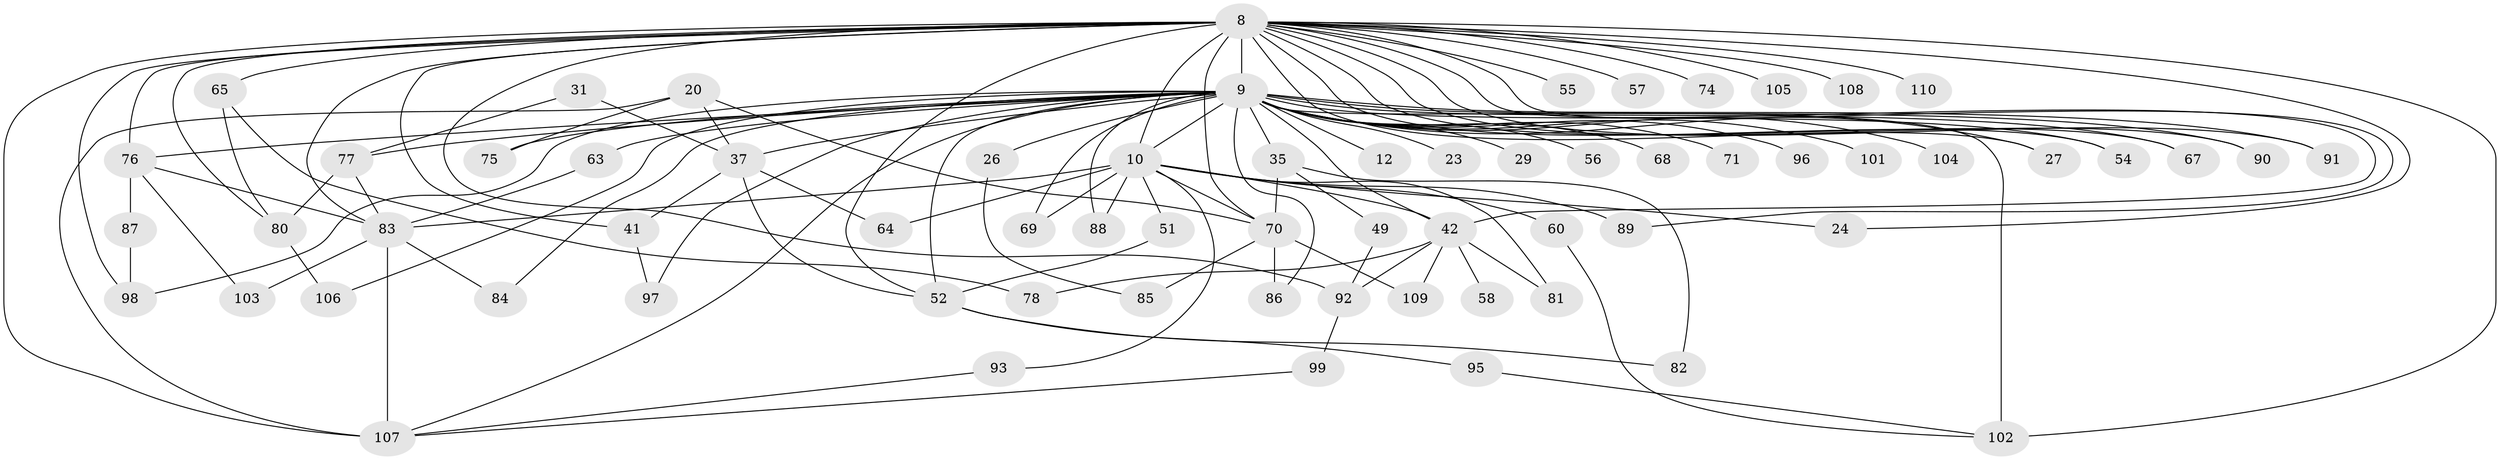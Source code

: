// original degree distribution, {24: 0.045454545454545456, 18: 0.01818181818181818, 17: 0.00909090909090909, 26: 0.00909090909090909, 13: 0.00909090909090909, 5: 0.05454545454545454, 2: 0.5818181818181818, 8: 0.01818181818181818, 9: 0.00909090909090909, 6: 0.02727272727272727, 3: 0.17272727272727273, 4: 0.045454545454545456}
// Generated by graph-tools (version 1.1) at 2025/48/03/04/25 21:48:35]
// undirected, 66 vertices, 116 edges
graph export_dot {
graph [start="1"]
  node [color=gray90,style=filled];
  8 [super="+7+2"];
  9 [super="+5+4"];
  10 [super="+3"];
  12;
  20;
  23;
  24;
  26;
  27;
  29;
  31;
  35;
  37 [super="+32"];
  41 [super="+39"];
  42 [super="+6"];
  49;
  51;
  52 [super="+50"];
  54;
  55;
  56;
  57;
  58 [super="+18"];
  60;
  63;
  64 [super="+47"];
  65 [super="+61"];
  67;
  68;
  69;
  70 [super="+17+48"];
  71;
  74;
  75 [super="+53"];
  76 [super="+73+43"];
  77 [super="+16"];
  78;
  80 [super="+38"];
  81;
  82 [super="+59"];
  83 [super="+66+15"];
  84;
  85;
  86 [super="+40"];
  87;
  88;
  89 [super="+45"];
  90;
  91;
  92 [super="+46"];
  93;
  95;
  96;
  97;
  98 [super="+28"];
  99;
  101 [super="+36"];
  102 [super="+72+94"];
  103;
  104;
  105;
  106;
  107 [super="+33+79"];
  108;
  109;
  110 [super="+100"];
  8 -- 9 [weight=12];
  8 -- 10 [weight=6];
  8 -- 57 [weight=2];
  8 -- 67;
  8 -- 70 [weight=3];
  8 -- 74 [weight=2];
  8 -- 90;
  8 -- 91;
  8 -- 108 [weight=2];
  8 -- 65 [weight=3];
  8 -- 27;
  8 -- 92 [weight=2];
  8 -- 105 [weight=2];
  8 -- 54;
  8 -- 55 [weight=2];
  8 -- 110 [weight=3];
  8 -- 76 [weight=3];
  8 -- 83 [weight=3];
  8 -- 24;
  8 -- 98 [weight=2];
  8 -- 42 [weight=3];
  8 -- 52 [weight=2];
  8 -- 102;
  8 -- 107 [weight=3];
  8 -- 80;
  8 -- 41 [weight=3];
  8 -- 89;
  9 -- 10 [weight=8];
  9 -- 26 [weight=2];
  9 -- 71 [weight=2];
  9 -- 75 [weight=2];
  9 -- 86 [weight=2];
  9 -- 101 [weight=3];
  9 -- 102 [weight=3];
  9 -- 68 [weight=2];
  9 -- 84;
  9 -- 23 [weight=2];
  9 -- 35;
  9 -- 42 [weight=5];
  9 -- 52 [weight=2];
  9 -- 54;
  9 -- 56 [weight=2];
  9 -- 76;
  9 -- 77 [weight=2];
  9 -- 67;
  9 -- 69;
  9 -- 12;
  9 -- 88;
  9 -- 90;
  9 -- 27;
  9 -- 91;
  9 -- 29;
  9 -- 96;
  9 -- 97;
  9 -- 98 [weight=2];
  9 -- 37 [weight=4];
  9 -- 104;
  9 -- 106;
  9 -- 107 [weight=2];
  9 -- 63;
  10 -- 51;
  10 -- 60 [weight=2];
  10 -- 69;
  10 -- 89;
  10 -- 64 [weight=2];
  10 -- 81;
  10 -- 24;
  10 -- 88;
  10 -- 93;
  10 -- 70;
  10 -- 42 [weight=2];
  10 -- 83;
  20 -- 75;
  20 -- 70;
  20 -- 37;
  20 -- 107;
  26 -- 85;
  31 -- 77;
  31 -- 37;
  35 -- 49;
  35 -- 82 [weight=2];
  35 -- 70;
  37 -- 64;
  37 -- 41 [weight=2];
  37 -- 52;
  41 -- 97;
  42 -- 109;
  42 -- 78;
  42 -- 81;
  42 -- 58 [weight=2];
  42 -- 92;
  49 -- 92;
  51 -- 52;
  52 -- 82;
  52 -- 95;
  60 -- 102;
  63 -- 83;
  65 -- 78;
  65 -- 80;
  70 -- 109;
  70 -- 85;
  70 -- 86;
  76 -- 87;
  76 -- 103;
  76 -- 83;
  77 -- 80;
  77 -- 83;
  80 -- 106;
  83 -- 84;
  83 -- 103;
  83 -- 107;
  87 -- 98;
  92 -- 99;
  93 -- 107;
  95 -- 102;
  99 -- 107;
}
